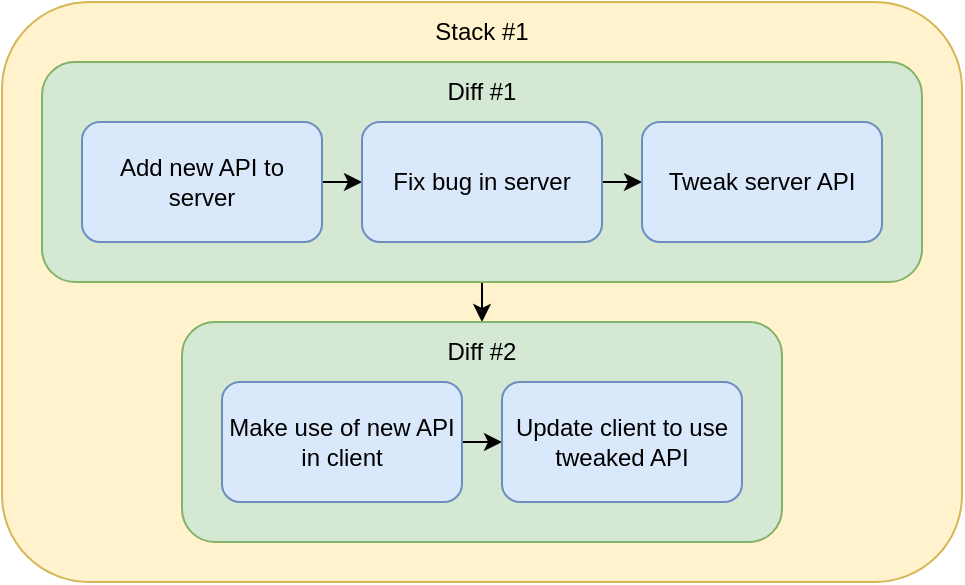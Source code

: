 <mxfile version="20.5.3" type="device"><diagram id="gpGggLDHt4DAABaDrxad" name="Page-1"><mxGraphModel dx="877" dy="912" grid="1" gridSize="10" guides="1" tooltips="1" connect="1" arrows="1" fold="1" page="1" pageScale="1" pageWidth="827" pageHeight="1169" math="0" shadow="0"><root><mxCell id="0"/><mxCell id="1" parent="0"/><mxCell id="99A1bm1Pj_vIWgIZXqbQ-1" value="" style="rounded=1;whiteSpace=wrap;html=1;fillColor=#fff2cc;strokeColor=#d6b656;" vertex="1" parent="1"><mxGeometry x="40" y="40" width="480" height="290" as="geometry"/></mxCell><mxCell id="99A1bm1Pj_vIWgIZXqbQ-2" style="edgeStyle=orthogonalEdgeStyle;rounded=0;orthogonalLoop=1;jettySize=auto;html=1;exitX=0.5;exitY=1;exitDx=0;exitDy=0;entryX=0.5;entryY=0;entryDx=0;entryDy=0;" edge="1" parent="1" source="99A1bm1Pj_vIWgIZXqbQ-3" target="99A1bm1Pj_vIWgIZXqbQ-15"><mxGeometry relative="1" as="geometry"/></mxCell><mxCell id="99A1bm1Pj_vIWgIZXqbQ-3" value="" style="rounded=1;whiteSpace=wrap;html=1;fillColor=#d5e8d4;strokeColor=#82b366;" vertex="1" parent="1"><mxGeometry x="60" y="70" width="440" height="110" as="geometry"/></mxCell><mxCell id="99A1bm1Pj_vIWgIZXqbQ-4" value="" style="rounded=1;whiteSpace=wrap;html=1;fillColor=#d5e8d4;strokeColor=#82b366;" vertex="1" parent="1"><mxGeometry x="130" y="200" width="300" height="110" as="geometry"/></mxCell><mxCell id="99A1bm1Pj_vIWgIZXqbQ-5" style="edgeStyle=orthogonalEdgeStyle;rounded=0;orthogonalLoop=1;jettySize=auto;html=1;exitX=1;exitY=0.5;exitDx=0;exitDy=0;entryX=0;entryY=0.5;entryDx=0;entryDy=0;" edge="1" parent="1" source="99A1bm1Pj_vIWgIZXqbQ-6" target="99A1bm1Pj_vIWgIZXqbQ-10"><mxGeometry relative="1" as="geometry"/></mxCell><mxCell id="99A1bm1Pj_vIWgIZXqbQ-6" value="Add new API to server" style="rounded=1;whiteSpace=wrap;html=1;fillColor=#dae8fc;strokeColor=#6c8ebf;" vertex="1" parent="1"><mxGeometry x="80" y="100" width="120" height="60" as="geometry"/></mxCell><mxCell id="99A1bm1Pj_vIWgIZXqbQ-7" style="edgeStyle=orthogonalEdgeStyle;rounded=0;orthogonalLoop=1;jettySize=auto;html=1;exitX=1;exitY=0.5;exitDx=0;exitDy=0;entryX=0;entryY=0.5;entryDx=0;entryDy=0;" edge="1" parent="1" source="99A1bm1Pj_vIWgIZXqbQ-8" target="99A1bm1Pj_vIWgIZXqbQ-12"><mxGeometry relative="1" as="geometry"/></mxCell><mxCell id="99A1bm1Pj_vIWgIZXqbQ-8" value="Make use of new API in client" style="rounded=1;whiteSpace=wrap;html=1;fillColor=#dae8fc;strokeColor=#6c8ebf;" vertex="1" parent="1"><mxGeometry x="150" y="230" width="120" height="60" as="geometry"/></mxCell><mxCell id="99A1bm1Pj_vIWgIZXqbQ-9" style="edgeStyle=orthogonalEdgeStyle;rounded=0;orthogonalLoop=1;jettySize=auto;html=1;exitX=1;exitY=0.5;exitDx=0;exitDy=0;entryX=0;entryY=0.5;entryDx=0;entryDy=0;" edge="1" parent="1" source="99A1bm1Pj_vIWgIZXqbQ-10" target="99A1bm1Pj_vIWgIZXqbQ-11"><mxGeometry relative="1" as="geometry"/></mxCell><mxCell id="99A1bm1Pj_vIWgIZXqbQ-10" value="Fix bug in server" style="rounded=1;whiteSpace=wrap;html=1;fillColor=#dae8fc;strokeColor=#6c8ebf;" vertex="1" parent="1"><mxGeometry x="220" y="100" width="120" height="60" as="geometry"/></mxCell><mxCell id="99A1bm1Pj_vIWgIZXqbQ-11" value="Tweak server API" style="rounded=1;whiteSpace=wrap;html=1;fillColor=#dae8fc;strokeColor=#6c8ebf;" vertex="1" parent="1"><mxGeometry x="360" y="100" width="120" height="60" as="geometry"/></mxCell><mxCell id="99A1bm1Pj_vIWgIZXqbQ-12" value="Update client to use tweaked API" style="rounded=1;whiteSpace=wrap;html=1;fillColor=#dae8fc;strokeColor=#6c8ebf;" vertex="1" parent="1"><mxGeometry x="290" y="230" width="120" height="60" as="geometry"/></mxCell><mxCell id="99A1bm1Pj_vIWgIZXqbQ-13" value="Stack #1" style="text;html=1;strokeColor=none;fillColor=none;align=center;verticalAlign=middle;whiteSpace=wrap;rounded=0;" vertex="1" parent="1"><mxGeometry x="250" y="40" width="60" height="30" as="geometry"/></mxCell><mxCell id="99A1bm1Pj_vIWgIZXqbQ-14" value="Diff #1" style="text;html=1;strokeColor=none;fillColor=none;align=center;verticalAlign=middle;whiteSpace=wrap;rounded=0;" vertex="1" parent="1"><mxGeometry x="250" y="70" width="60" height="30" as="geometry"/></mxCell><mxCell id="99A1bm1Pj_vIWgIZXqbQ-15" value="Diff #2" style="text;html=1;strokeColor=none;fillColor=none;align=center;verticalAlign=middle;whiteSpace=wrap;rounded=0;" vertex="1" parent="1"><mxGeometry x="250" y="200" width="60" height="30" as="geometry"/></mxCell></root></mxGraphModel></diagram></mxfile>